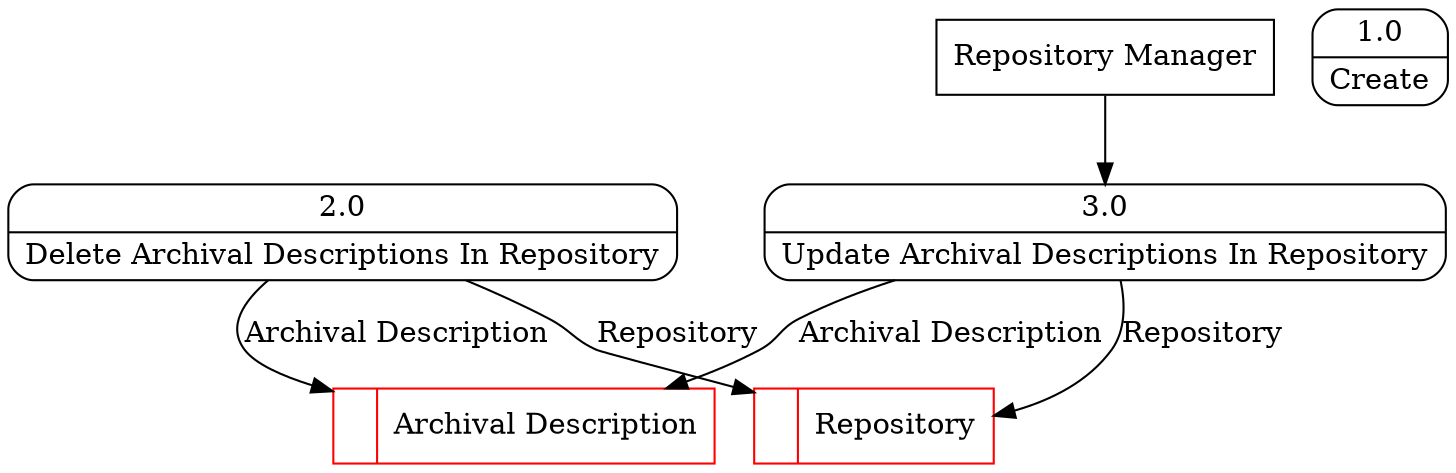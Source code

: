 digraph dfd2{ 
node[shape=record]
200 [label="<f0>  |<f1> Archival Description " color=red];
201 [label="<f0>  |<f1> Repository " color=red];
202 [label="Repository Manager" shape=box];
203 [label="{<f0> 1.0|<f1> Create }" shape=Mrecord];
204 [label="{<f0> 2.0|<f1> Delete Archival Descriptions In Repository }" shape=Mrecord];
205 [label="{<f0> 3.0|<f1> Update Archival Descriptions In Repository }" shape=Mrecord];
202 -> 205
204 -> 200 [label="Archival Description"]
204 -> 201 [label="Repository"]
205 -> 200 [label="Archival Description"]
205 -> 201 [label="Repository"]
}